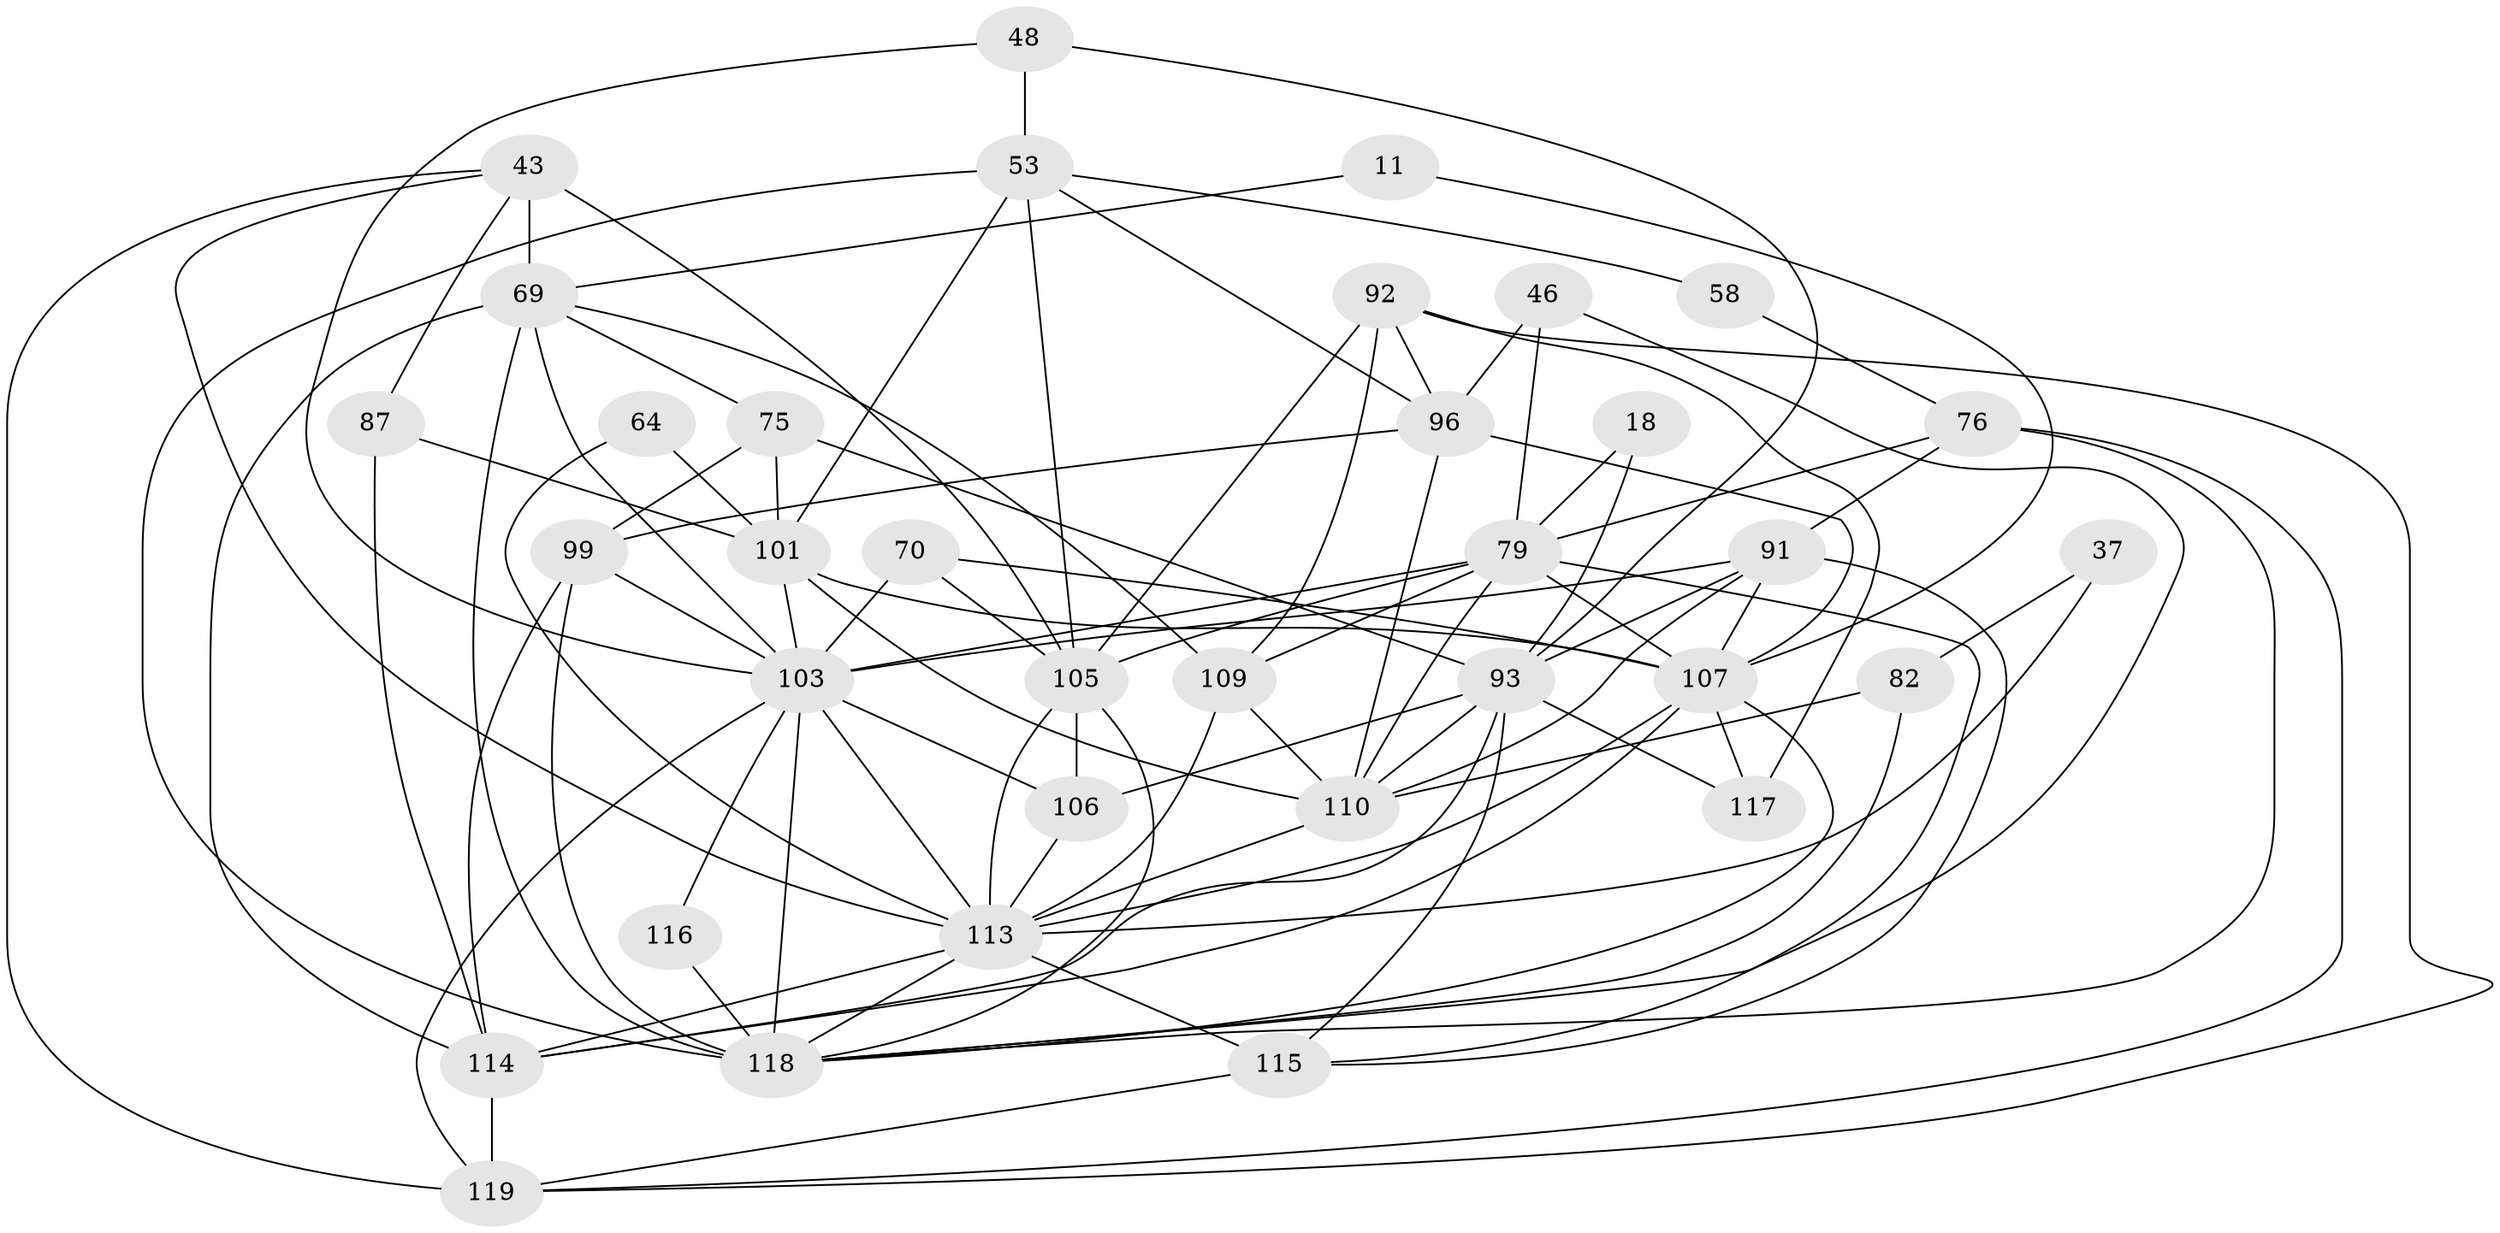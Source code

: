 // original degree distribution, {4: 0.35294117647058826, 3: 0.226890756302521, 2: 0.13445378151260504, 5: 0.14285714285714285, 6: 0.08403361344537816, 7: 0.05042016806722689, 8: 0.008403361344537815}
// Generated by graph-tools (version 1.1) at 2025/54/03/04/25 21:54:51]
// undirected, 35 vertices, 96 edges
graph export_dot {
graph [start="1"]
  node [color=gray90,style=filled];
  11;
  18;
  37;
  43;
  46;
  48;
  53 [super="+45"];
  58;
  64;
  69 [super="+42"];
  70;
  75 [super="+13"];
  76 [super="+62"];
  79 [super="+60"];
  82;
  87;
  91 [super="+28"];
  92 [super="+61"];
  93 [super="+90"];
  96 [super="+89+23"];
  99 [super="+78"];
  101 [super="+80+47"];
  103 [super="+39+84+67+83"];
  105 [super="+38+19+95+57+94+27"];
  106 [super="+98"];
  107 [super="+68+4+66+104"];
  109 [super="+73"];
  110 [super="+52+72"];
  113 [super="+102+55+100"];
  114 [super="+7+25+77"];
  115 [super="+108"];
  116;
  117 [super="+111"];
  118 [super="+85+86+88"];
  119 [super="+8+112"];
  11 -- 69;
  11 -- 107;
  18 -- 79;
  18 -- 93;
  37 -- 82;
  37 -- 113;
  43 -- 87;
  43 -- 119;
  43 -- 69 [weight=2];
  43 -- 105 [weight=2];
  43 -- 113;
  46 -- 96;
  46 -- 79;
  46 -- 118;
  48 -- 53;
  48 -- 103;
  48 -- 93;
  53 -- 118 [weight=2];
  53 -- 101 [weight=2];
  53 -- 105 [weight=2];
  53 -- 58;
  53 -- 96;
  58 -- 76;
  64 -- 101;
  64 -- 113;
  69 -- 109;
  69 -- 75 [weight=2];
  69 -- 114 [weight=2];
  69 -- 118 [weight=2];
  69 -- 103;
  70 -- 105;
  70 -- 107;
  70 -- 103;
  75 -- 93 [weight=2];
  75 -- 101 [weight=3];
  75 -- 99 [weight=2];
  76 -- 79;
  76 -- 118;
  76 -- 91 [weight=2];
  76 -- 119 [weight=2];
  79 -- 110;
  79 -- 115;
  79 -- 107;
  79 -- 105 [weight=2];
  79 -- 103 [weight=3];
  79 -- 109;
  82 -- 118;
  82 -- 110 [weight=2];
  87 -- 101;
  87 -- 114;
  91 -- 107;
  91 -- 103 [weight=2];
  91 -- 115;
  91 -- 93;
  91 -- 110;
  92 -- 117;
  92 -- 109 [weight=2];
  92 -- 96;
  92 -- 105;
  92 -- 119;
  93 -- 110 [weight=3];
  93 -- 106;
  93 -- 114;
  93 -- 115 [weight=2];
  93 -- 117 [weight=3];
  96 -- 99 [weight=2];
  96 -- 107;
  96 -- 110;
  99 -- 118 [weight=3];
  99 -- 114;
  99 -- 103 [weight=2];
  101 -- 107;
  101 -- 103;
  101 -- 110;
  103 -- 106 [weight=2];
  103 -- 119 [weight=3];
  103 -- 116;
  103 -- 118 [weight=3];
  103 -- 113 [weight=4];
  105 -- 106 [weight=2];
  105 -- 118 [weight=4];
  105 -- 113 [weight=2];
  106 -- 113;
  107 -- 114;
  107 -- 117 [weight=2];
  107 -- 118 [weight=3];
  107 -- 113;
  109 -- 113 [weight=3];
  109 -- 110;
  110 -- 113 [weight=2];
  113 -- 115 [weight=3];
  113 -- 114 [weight=2];
  113 -- 118;
  114 -- 119 [weight=2];
  115 -- 119;
  116 -- 118 [weight=2];
}
